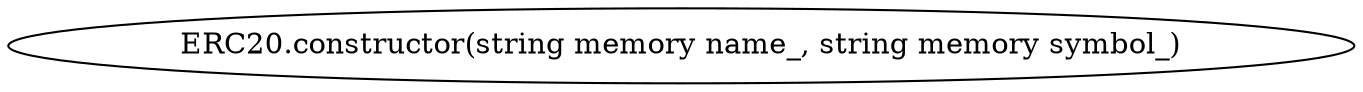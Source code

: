 digraph "" {
	graph [bb="0,0,547.21,36"];
	node [label="\N"];
	"ERC20.constructor(string memory name_, string memory symbol_)"	 [height=0.5,
		pos="273.6,18",
		width=7.6001];
}
